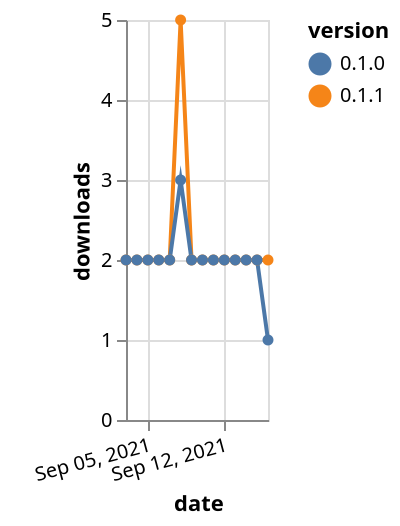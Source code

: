 {"$schema": "https://vega.github.io/schema/vega-lite/v5.json", "description": "A simple bar chart with embedded data.", "data": {"values": [{"date": "2021-09-03", "total": 2069, "delta": 2, "version": "0.1.1"}, {"date": "2021-09-04", "total": 2071, "delta": 2, "version": "0.1.1"}, {"date": "2021-09-05", "total": 2073, "delta": 2, "version": "0.1.1"}, {"date": "2021-09-06", "total": 2075, "delta": 2, "version": "0.1.1"}, {"date": "2021-09-07", "total": 2077, "delta": 2, "version": "0.1.1"}, {"date": "2021-09-08", "total": 2082, "delta": 5, "version": "0.1.1"}, {"date": "2021-09-09", "total": 2084, "delta": 2, "version": "0.1.1"}, {"date": "2021-09-10", "total": 2086, "delta": 2, "version": "0.1.1"}, {"date": "2021-09-11", "total": 2088, "delta": 2, "version": "0.1.1"}, {"date": "2021-09-12", "total": 2090, "delta": 2, "version": "0.1.1"}, {"date": "2021-09-13", "total": 2092, "delta": 2, "version": "0.1.1"}, {"date": "2021-09-14", "total": 2094, "delta": 2, "version": "0.1.1"}, {"date": "2021-09-15", "total": 2096, "delta": 2, "version": "0.1.1"}, {"date": "2021-09-16", "total": 2098, "delta": 2, "version": "0.1.1"}, {"date": "2021-09-03", "total": 2165, "delta": 2, "version": "0.1.0"}, {"date": "2021-09-04", "total": 2167, "delta": 2, "version": "0.1.0"}, {"date": "2021-09-05", "total": 2169, "delta": 2, "version": "0.1.0"}, {"date": "2021-09-06", "total": 2171, "delta": 2, "version": "0.1.0"}, {"date": "2021-09-07", "total": 2173, "delta": 2, "version": "0.1.0"}, {"date": "2021-09-08", "total": 2176, "delta": 3, "version": "0.1.0"}, {"date": "2021-09-09", "total": 2178, "delta": 2, "version": "0.1.0"}, {"date": "2021-09-10", "total": 2180, "delta": 2, "version": "0.1.0"}, {"date": "2021-09-11", "total": 2182, "delta": 2, "version": "0.1.0"}, {"date": "2021-09-12", "total": 2184, "delta": 2, "version": "0.1.0"}, {"date": "2021-09-13", "total": 2186, "delta": 2, "version": "0.1.0"}, {"date": "2021-09-14", "total": 2188, "delta": 2, "version": "0.1.0"}, {"date": "2021-09-15", "total": 2190, "delta": 2, "version": "0.1.0"}, {"date": "2021-09-16", "total": 2191, "delta": 1, "version": "0.1.0"}]}, "width": "container", "mark": {"type": "line", "point": {"filled": true}}, "encoding": {"x": {"field": "date", "type": "temporal", "timeUnit": "yearmonthdate", "title": "date", "axis": {"labelAngle": -15}}, "y": {"field": "delta", "type": "quantitative", "title": "downloads"}, "color": {"field": "version", "type": "nominal"}, "tooltip": {"field": "delta"}}}